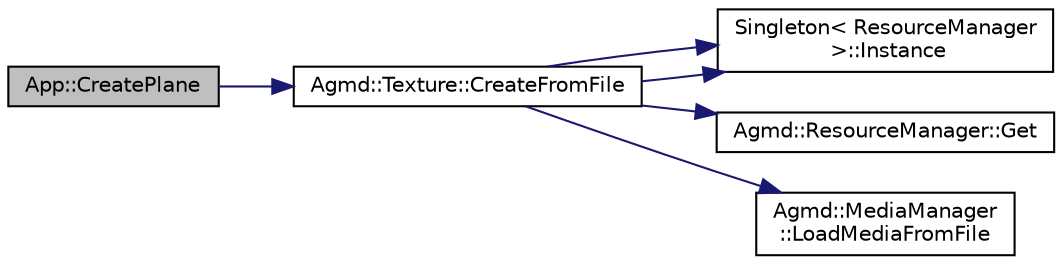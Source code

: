 digraph "App::CreatePlane"
{
  edge [fontname="Helvetica",fontsize="10",labelfontname="Helvetica",labelfontsize="10"];
  node [fontname="Helvetica",fontsize="10",shape=record];
  rankdir="LR";
  Node1 [label="App::CreatePlane",height=0.2,width=0.4,color="black", fillcolor="grey75", style="filled" fontcolor="black"];
  Node1 -> Node2 [color="midnightblue",fontsize="10",style="solid"];
  Node2 [label="Agmd::Texture::CreateFromFile",height=0.2,width=0.4,color="black", fillcolor="white", style="filled",URL="$class_agmd_1_1_texture.html#abeb5dabf5ef59f83c4c4adb8ef091d96"];
  Node2 -> Node3 [color="midnightblue",fontsize="10",style="solid"];
  Node3 [label="Singleton\< ResourceManager\l \>::Instance",height=0.2,width=0.4,color="black", fillcolor="white", style="filled",URL="$class_singleton.html#a131e87528259529400d58b6df5d9743c"];
  Node2 -> Node4 [color="midnightblue",fontsize="10",style="solid"];
  Node4 [label="Agmd::ResourceManager::Get",height=0.2,width=0.4,color="black", fillcolor="white", style="filled",URL="$class_agmd_1_1_resource_manager.html#a65c6954a3b27b8063db15a0e4a6e2961"];
  Node2 -> Node3 [color="midnightblue",fontsize="10",style="solid"];
  Node2 -> Node5 [color="midnightblue",fontsize="10",style="solid"];
  Node5 [label="Agmd::MediaManager\l::LoadMediaFromFile",height=0.2,width=0.4,color="black", fillcolor="white", style="filled",URL="$class_agmd_1_1_media_manager.html#ae4602b1d6e9800cf24b8338dbb6e50b8"];
}
